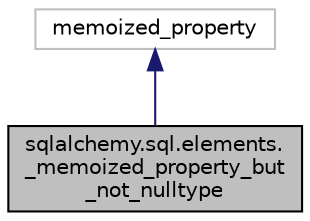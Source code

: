 digraph "sqlalchemy.sql.elements._memoized_property_but_not_nulltype"
{
 // LATEX_PDF_SIZE
  edge [fontname="Helvetica",fontsize="10",labelfontname="Helvetica",labelfontsize="10"];
  node [fontname="Helvetica",fontsize="10",shape=record];
  Node1 [label="sqlalchemy.sql.elements.\l_memoized_property_but\l_not_nulltype",height=0.2,width=0.4,color="black", fillcolor="grey75", style="filled", fontcolor="black",tooltip=" "];
  Node2 -> Node1 [dir="back",color="midnightblue",fontsize="10",style="solid",fontname="Helvetica"];
  Node2 [label="memoized_property",height=0.2,width=0.4,color="grey75", fillcolor="white", style="filled",tooltip=" "];
}
